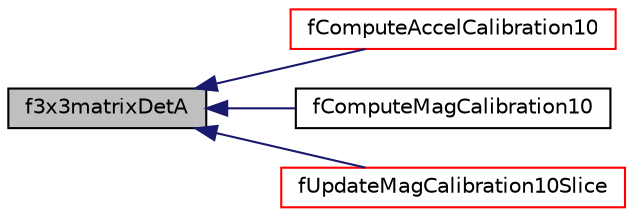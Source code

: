 digraph "f3x3matrixDetA"
{
  edge [fontname="Helvetica",fontsize="10",labelfontname="Helvetica",labelfontsize="10"];
  node [fontname="Helvetica",fontsize="10",shape=record];
  rankdir="LR";
  Node99 [label="f3x3matrixDetA",height=0.2,width=0.4,color="black", fillcolor="grey75", style="filled", fontcolor="black"];
  Node99 -> Node100 [dir="back",color="midnightblue",fontsize="10",style="solid",fontname="Helvetica"];
  Node100 [label="fComputeAccelCalibration10",height=0.2,width=0.4,color="red", fillcolor="white", style="filled",URL="$precision_accelerometer_8h.html#a752887e826809837549c391aa3a4cbaf",tooltip="calculate the 10 element calibration from the available measurements "];
  Node99 -> Node107 [dir="back",color="midnightblue",fontsize="10",style="solid",fontname="Helvetica"];
  Node107 [label="fComputeMagCalibration10",height=0.2,width=0.4,color="black", fillcolor="white", style="filled",URL="$magnetic_8c.html#aee45330512ed09a377b969fa229a2d45"];
  Node99 -> Node108 [dir="back",color="midnightblue",fontsize="10",style="solid",fontname="Helvetica"];
  Node108 [label="fUpdateMagCalibration10Slice",height=0.2,width=0.4,color="red", fillcolor="white", style="filled",URL="$magnetic_8h.html#a51818fe46836eeda49b9da097725b49a"];
}
